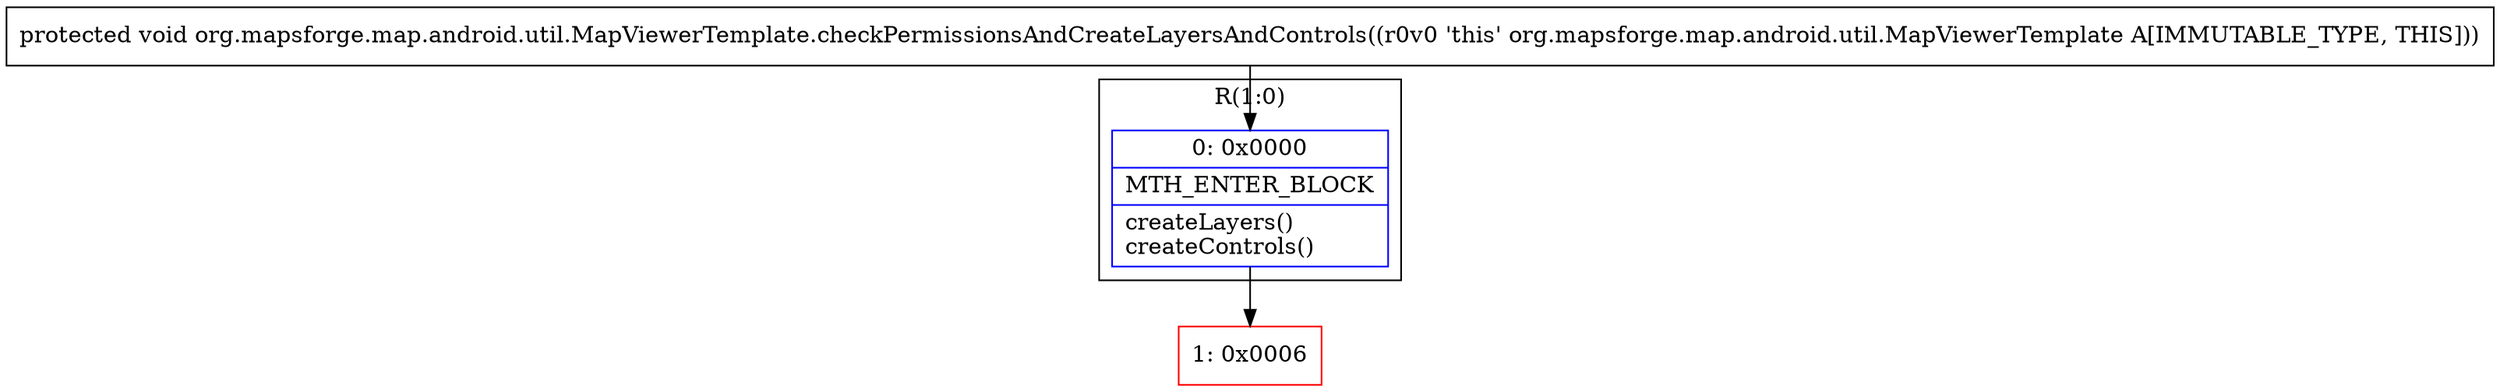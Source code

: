 digraph "CFG fororg.mapsforge.map.android.util.MapViewerTemplate.checkPermissionsAndCreateLayersAndControls()V" {
subgraph cluster_Region_1447937643 {
label = "R(1:0)";
node [shape=record,color=blue];
Node_0 [shape=record,label="{0\:\ 0x0000|MTH_ENTER_BLOCK\l|createLayers()\lcreateControls()\l}"];
}
Node_1 [shape=record,color=red,label="{1\:\ 0x0006}"];
MethodNode[shape=record,label="{protected void org.mapsforge.map.android.util.MapViewerTemplate.checkPermissionsAndCreateLayersAndControls((r0v0 'this' org.mapsforge.map.android.util.MapViewerTemplate A[IMMUTABLE_TYPE, THIS])) }"];
MethodNode -> Node_0;
Node_0 -> Node_1;
}

